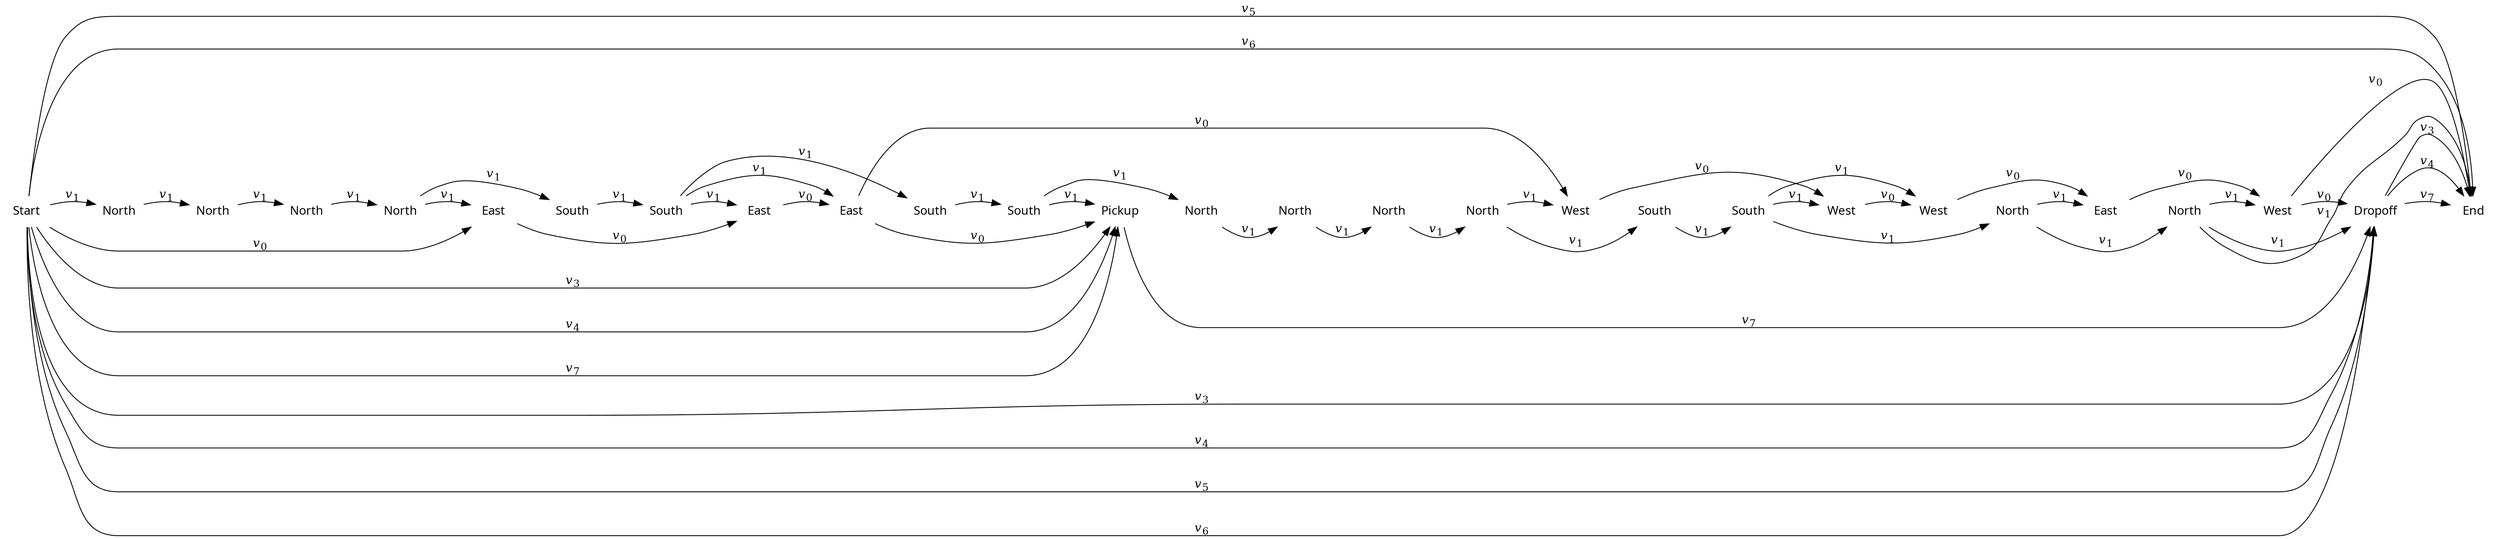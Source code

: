 digraph cat {
rankdir=LR
node [shape=plaintext]
edge [arrowhead=normal]

0 [label="Start",fontname="sans"]
1 [label="North",fontname="sans"]
2 [label="North",fontname="sans"]
3 [label="North",fontname="sans"]
4 [label="North",fontname="sans"]
5 [label="East",fontname="sans"]
6 [label="South",fontname="sans"]
7 [label="South",fontname="sans"]
8 [label="East",fontname="sans"]
9 [label="East",fontname="sans"]
10 [label="South",fontname="sans"]
11 [label="South",fontname="sans"]
12 [label="Pickup",fontname="sans"]
13 [label="North",fontname="sans"]
14 [label="North",fontname="sans"]
15 [label="North",fontname="sans"]
16 [label="North",fontname="sans"]
17 [label="West",fontname="sans"]
18 [label="South",fontname="sans"]
19 [label="South",fontname="sans"]
20 [label="West",fontname="sans"]
21 [label="West",fontname="sans"]
22 [label="North",fontname="sans"]
23 [label="East",fontname="sans"]
24 [label="North",fontname="sans"]
25 [label="West",fontname="sans"]
26 [label="Dropoff",fontname="sans"]
27 [label="End",fontname="sans"]

0 -> 5 [label=<<i>v</i><sub>0</sub>>]
0 -> 1 [label=<<i>v</i><sub>1</sub>>]
0 -> 12 [label=<<i>v</i><sub>3</sub>>]
0 -> 26 [label=<<i>v</i><sub>3</sub>>]
0 -> 12 [label=<<i>v</i><sub>4</sub>>]
0 -> 26 [label=<<i>v</i><sub>4</sub>>]
0 -> 26 [label=<<i>v</i><sub>5</sub>>]
0 -> 27 [label=<<i>v</i><sub>5</sub>>]
0 -> 26 [label=<<i>v</i><sub>6</sub>>]
0 -> 27 [label=<<i>v</i><sub>6</sub>>]
0 -> 12 [label=<<i>v</i><sub>7</sub>>]
1 -> 2 [label=<<i>v</i><sub>1</sub>>]
2 -> 3 [label=<<i>v</i><sub>1</sub>>]
3 -> 4 [label=<<i>v</i><sub>1</sub>>]
4 -> 5 [label=<<i>v</i><sub>1</sub>>]
4 -> 6 [label=<<i>v</i><sub>1</sub>>]
5 -> 8 [label=<<i>v</i><sub>0</sub>>]
6 -> 7 [label=<<i>v</i><sub>1</sub>>]
7 -> 8 [label=<<i>v</i><sub>1</sub>>]
7 -> 9 [label=<<i>v</i><sub>1</sub>>]
7 -> 10 [label=<<i>v</i><sub>1</sub>>]
8 -> 9 [label=<<i>v</i><sub>0</sub>>]
9 -> 12 [label=<<i>v</i><sub>0</sub>>]
9 -> 17 [label=<<i>v</i><sub>0</sub>>]
10 -> 11 [label=<<i>v</i><sub>1</sub>>]
11 -> 12 [label=<<i>v</i><sub>1</sub>>]
11 -> 13 [label=<<i>v</i><sub>1</sub>>]
12 -> 26 [label=<<i>v</i><sub>7</sub>>]
13 -> 14 [label=<<i>v</i><sub>1</sub>>]
14 -> 15 [label=<<i>v</i><sub>1</sub>>]
15 -> 16 [label=<<i>v</i><sub>1</sub>>]
16 -> 17 [label=<<i>v</i><sub>1</sub>>]
16 -> 18 [label=<<i>v</i><sub>1</sub>>]
17 -> 20 [label=<<i>v</i><sub>0</sub>>]
18 -> 19 [label=<<i>v</i><sub>1</sub>>]
19 -> 20 [label=<<i>v</i><sub>1</sub>>]
19 -> 21 [label=<<i>v</i><sub>1</sub>>]
19 -> 22 [label=<<i>v</i><sub>1</sub>>]
20 -> 21 [label=<<i>v</i><sub>0</sub>>]
21 -> 23 [label=<<i>v</i><sub>0</sub>>]
22 -> 23 [label=<<i>v</i><sub>1</sub>>]
22 -> 24 [label=<<i>v</i><sub>1</sub>>]
23 -> 25 [label=<<i>v</i><sub>0</sub>>]
24 -> 25 [label=<<i>v</i><sub>1</sub>>]
24 -> 26 [label=<<i>v</i><sub>1</sub>>]
24 -> 27 [label=<<i>v</i><sub>1</sub>>]
25 -> 26 [label=<<i>v</i><sub>0</sub>>]
25 -> 27 [label=<<i>v</i><sub>0</sub>>]
26 -> 27 [label=<<i>v</i><sub>3</sub>>]
26 -> 27 [label=<<i>v</i><sub>4</sub>>]
26 -> 27 [label=<<i>v</i><sub>7</sub>>]

# To line up the actions
0 -> 1 [weight=100,style=invis]
1 -> 2 [weight=100,style=invis]
2 -> 3 [weight=100,style=invis]
3 -> 4 [weight=100,style=invis]
4 -> 5 [weight=100,style=invis]
5 -> 6 [weight=100,style=invis]
6 -> 7 [weight=100,style=invis]
7 -> 8 [weight=100,style=invis]
8 -> 9 [weight=100,style=invis]
9 -> 10 [weight=100,style=invis]
10 -> 11 [weight=100,style=invis]
11 -> 12 [weight=100,style=invis]
12 -> 13 [weight=100,style=invis]
13 -> 14 [weight=100,style=invis]
14 -> 15 [weight=100,style=invis]
15 -> 16 [weight=100,style=invis]
16 -> 17 [weight=100,style=invis]
17 -> 18 [weight=100,style=invis]
18 -> 19 [weight=100,style=invis]
19 -> 20 [weight=100,style=invis]
20 -> 21 [weight=100,style=invis]
21 -> 22 [weight=100,style=invis]
22 -> 23 [weight=100,style=invis]
23 -> 24 [weight=100,style=invis]
24 -> 25 [weight=100,style=invis]
25 -> 26 [weight=100,style=invis]
26 -> 27 [weight=100,style=invis]
}
